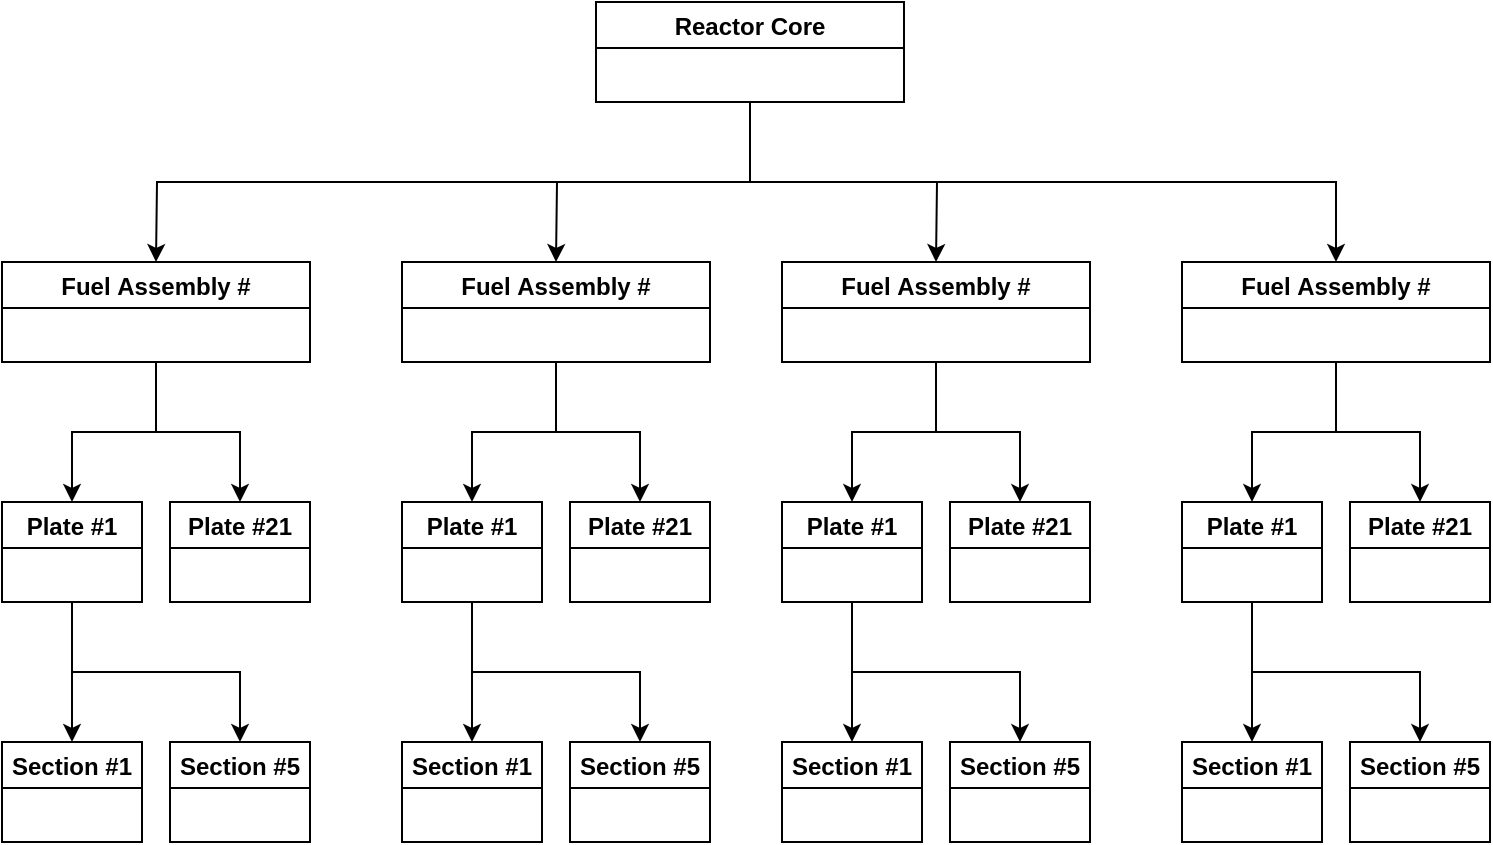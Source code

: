 <mxfile version="21.6.1" type="device">
  <diagram id="prtHgNgQTEPvFCAcTncT" name="Page-1">
    <mxGraphModel dx="1434" dy="764" grid="1" gridSize="10" guides="1" tooltips="1" connect="1" arrows="1" fold="1" page="1" pageScale="1" pageWidth="827" pageHeight="1169" math="0" shadow="0">
      <root>
        <mxCell id="0" />
        <mxCell id="1" parent="0" />
        <mxCell id="syywtueAKrJVC5J-nMk5-54" style="edgeStyle=orthogonalEdgeStyle;rounded=0;orthogonalLoop=1;jettySize=auto;html=1;exitX=0.5;exitY=1;exitDx=0;exitDy=0;entryX=0.5;entryY=0;entryDx=0;entryDy=0;" parent="1" source="syywtueAKrJVC5J-nMk5-12" edge="1">
          <mxGeometry relative="1" as="geometry">
            <mxPoint x="117" y="160" as="targetPoint" />
          </mxGeometry>
        </mxCell>
        <mxCell id="syywtueAKrJVC5J-nMk5-91" style="edgeStyle=orthogonalEdgeStyle;rounded=0;orthogonalLoop=1;jettySize=auto;html=1;exitX=0.5;exitY=1;exitDx=0;exitDy=0;entryX=0.5;entryY=0;entryDx=0;entryDy=0;" parent="1" source="syywtueAKrJVC5J-nMk5-12" edge="1">
          <mxGeometry relative="1" as="geometry">
            <mxPoint x="317" y="160" as="targetPoint" />
          </mxGeometry>
        </mxCell>
        <mxCell id="syywtueAKrJVC5J-nMk5-92" style="edgeStyle=orthogonalEdgeStyle;rounded=0;orthogonalLoop=1;jettySize=auto;html=1;exitX=0.5;exitY=1;exitDx=0;exitDy=0;entryX=0.5;entryY=0;entryDx=0;entryDy=0;" parent="1" source="syywtueAKrJVC5J-nMk5-12" edge="1">
          <mxGeometry relative="1" as="geometry">
            <mxPoint x="507" y="160" as="targetPoint" />
          </mxGeometry>
        </mxCell>
        <mxCell id="syywtueAKrJVC5J-nMk5-93" style="edgeStyle=orthogonalEdgeStyle;rounded=0;orthogonalLoop=1;jettySize=auto;html=1;exitX=0.5;exitY=1;exitDx=0;exitDy=0;entryX=0.5;entryY=0;entryDx=0;entryDy=0;" parent="1" source="syywtueAKrJVC5J-nMk5-12" target="syywtueAKrJVC5J-nMk5-84" edge="1">
          <mxGeometry relative="1" as="geometry" />
        </mxCell>
        <mxCell id="syywtueAKrJVC5J-nMk5-12" value="Reactor Core" style="swimlane;" parent="1" vertex="1">
          <mxGeometry x="337" y="30" width="154" height="50" as="geometry" />
        </mxCell>
        <mxCell id="syywtueAKrJVC5J-nMk5-82" style="edgeStyle=orthogonalEdgeStyle;rounded=0;orthogonalLoop=1;jettySize=auto;html=1;exitX=0.5;exitY=1;exitDx=0;exitDy=0;entryX=0.5;entryY=0;entryDx=0;entryDy=0;" parent="1" source="syywtueAKrJVC5J-nMk5-84" target="syywtueAKrJVC5J-nMk5-87" edge="1">
          <mxGeometry relative="1" as="geometry" />
        </mxCell>
        <mxCell id="syywtueAKrJVC5J-nMk5-83" style="edgeStyle=orthogonalEdgeStyle;rounded=0;orthogonalLoop=1;jettySize=auto;html=1;exitX=0.5;exitY=1;exitDx=0;exitDy=0;entryX=0.5;entryY=0;entryDx=0;entryDy=0;" parent="1" source="syywtueAKrJVC5J-nMk5-84" target="syywtueAKrJVC5J-nMk5-88" edge="1">
          <mxGeometry relative="1" as="geometry" />
        </mxCell>
        <mxCell id="syywtueAKrJVC5J-nMk5-84" value="Fuel Assembly #" style="swimlane;" parent="1" vertex="1">
          <mxGeometry x="630" y="160" width="154" height="50" as="geometry" />
        </mxCell>
        <mxCell id="syywtueAKrJVC5J-nMk5-85" style="edgeStyle=orthogonalEdgeStyle;rounded=0;orthogonalLoop=1;jettySize=auto;html=1;exitX=0.5;exitY=1;exitDx=0;exitDy=0;entryX=0.5;entryY=0;entryDx=0;entryDy=0;" parent="1" source="syywtueAKrJVC5J-nMk5-87" target="syywtueAKrJVC5J-nMk5-89" edge="1">
          <mxGeometry relative="1" as="geometry" />
        </mxCell>
        <mxCell id="syywtueAKrJVC5J-nMk5-86" style="edgeStyle=orthogonalEdgeStyle;rounded=0;orthogonalLoop=1;jettySize=auto;html=1;exitX=0.5;exitY=1;exitDx=0;exitDy=0;entryX=0.5;entryY=0;entryDx=0;entryDy=0;" parent="1" source="syywtueAKrJVC5J-nMk5-87" target="syywtueAKrJVC5J-nMk5-90" edge="1">
          <mxGeometry relative="1" as="geometry" />
        </mxCell>
        <mxCell id="syywtueAKrJVC5J-nMk5-87" value="Plate #1" style="swimlane;" parent="1" vertex="1">
          <mxGeometry x="630" y="280" width="70" height="50" as="geometry" />
        </mxCell>
        <mxCell id="syywtueAKrJVC5J-nMk5-88" value="Plate #21" style="swimlane;" parent="1" vertex="1">
          <mxGeometry x="714" y="280" width="70" height="50" as="geometry" />
        </mxCell>
        <mxCell id="syywtueAKrJVC5J-nMk5-89" value="Section #1" style="swimlane;" parent="1" vertex="1">
          <mxGeometry x="630" y="400" width="70" height="50" as="geometry" />
        </mxCell>
        <mxCell id="syywtueAKrJVC5J-nMk5-90" value="Section #5" style="swimlane;" parent="1" vertex="1">
          <mxGeometry x="714" y="400" width="70" height="50" as="geometry" />
        </mxCell>
        <mxCell id="ALNtkt206JN49C4pUcW7-46" style="edgeStyle=orthogonalEdgeStyle;rounded=0;orthogonalLoop=1;jettySize=auto;html=1;exitX=0.5;exitY=1;exitDx=0;exitDy=0;entryX=0.5;entryY=0;entryDx=0;entryDy=0;" edge="1" parent="1" source="ALNtkt206JN49C4pUcW7-48" target="ALNtkt206JN49C4pUcW7-51">
          <mxGeometry relative="1" as="geometry" />
        </mxCell>
        <mxCell id="ALNtkt206JN49C4pUcW7-47" style="edgeStyle=orthogonalEdgeStyle;rounded=0;orthogonalLoop=1;jettySize=auto;html=1;exitX=0.5;exitY=1;exitDx=0;exitDy=0;entryX=0.5;entryY=0;entryDx=0;entryDy=0;" edge="1" parent="1" source="ALNtkt206JN49C4pUcW7-48" target="ALNtkt206JN49C4pUcW7-52">
          <mxGeometry relative="1" as="geometry" />
        </mxCell>
        <mxCell id="ALNtkt206JN49C4pUcW7-48" value="Fuel Assembly #" style="swimlane;" vertex="1" parent="1">
          <mxGeometry x="430" y="160" width="154" height="50" as="geometry" />
        </mxCell>
        <mxCell id="ALNtkt206JN49C4pUcW7-49" style="edgeStyle=orthogonalEdgeStyle;rounded=0;orthogonalLoop=1;jettySize=auto;html=1;exitX=0.5;exitY=1;exitDx=0;exitDy=0;entryX=0.5;entryY=0;entryDx=0;entryDy=0;" edge="1" parent="1" source="ALNtkt206JN49C4pUcW7-51" target="ALNtkt206JN49C4pUcW7-53">
          <mxGeometry relative="1" as="geometry" />
        </mxCell>
        <mxCell id="ALNtkt206JN49C4pUcW7-50" style="edgeStyle=orthogonalEdgeStyle;rounded=0;orthogonalLoop=1;jettySize=auto;html=1;exitX=0.5;exitY=1;exitDx=0;exitDy=0;entryX=0.5;entryY=0;entryDx=0;entryDy=0;" edge="1" parent="1" source="ALNtkt206JN49C4pUcW7-51" target="ALNtkt206JN49C4pUcW7-54">
          <mxGeometry relative="1" as="geometry" />
        </mxCell>
        <mxCell id="ALNtkt206JN49C4pUcW7-51" value="Plate #1" style="swimlane;" vertex="1" parent="1">
          <mxGeometry x="430" y="280" width="70" height="50" as="geometry" />
        </mxCell>
        <mxCell id="ALNtkt206JN49C4pUcW7-52" value="Plate #21" style="swimlane;" vertex="1" parent="1">
          <mxGeometry x="514" y="280" width="70" height="50" as="geometry" />
        </mxCell>
        <mxCell id="ALNtkt206JN49C4pUcW7-53" value="Section #1" style="swimlane;" vertex="1" parent="1">
          <mxGeometry x="430" y="400" width="70" height="50" as="geometry" />
        </mxCell>
        <mxCell id="ALNtkt206JN49C4pUcW7-54" value="Section #5" style="swimlane;" vertex="1" parent="1">
          <mxGeometry x="514" y="400" width="70" height="50" as="geometry" />
        </mxCell>
        <mxCell id="ALNtkt206JN49C4pUcW7-65" style="edgeStyle=orthogonalEdgeStyle;rounded=0;orthogonalLoop=1;jettySize=auto;html=1;exitX=0.5;exitY=1;exitDx=0;exitDy=0;entryX=0.5;entryY=0;entryDx=0;entryDy=0;" edge="1" parent="1" source="ALNtkt206JN49C4pUcW7-67" target="ALNtkt206JN49C4pUcW7-70">
          <mxGeometry relative="1" as="geometry" />
        </mxCell>
        <mxCell id="ALNtkt206JN49C4pUcW7-66" style="edgeStyle=orthogonalEdgeStyle;rounded=0;orthogonalLoop=1;jettySize=auto;html=1;exitX=0.5;exitY=1;exitDx=0;exitDy=0;entryX=0.5;entryY=0;entryDx=0;entryDy=0;" edge="1" parent="1" source="ALNtkt206JN49C4pUcW7-67" target="ALNtkt206JN49C4pUcW7-71">
          <mxGeometry relative="1" as="geometry" />
        </mxCell>
        <mxCell id="ALNtkt206JN49C4pUcW7-67" value="Fuel Assembly #" style="swimlane;" vertex="1" parent="1">
          <mxGeometry x="240" y="160" width="154" height="50" as="geometry" />
        </mxCell>
        <mxCell id="ALNtkt206JN49C4pUcW7-68" style="edgeStyle=orthogonalEdgeStyle;rounded=0;orthogonalLoop=1;jettySize=auto;html=1;exitX=0.5;exitY=1;exitDx=0;exitDy=0;entryX=0.5;entryY=0;entryDx=0;entryDy=0;" edge="1" parent="1" source="ALNtkt206JN49C4pUcW7-70" target="ALNtkt206JN49C4pUcW7-72">
          <mxGeometry relative="1" as="geometry" />
        </mxCell>
        <mxCell id="ALNtkt206JN49C4pUcW7-69" style="edgeStyle=orthogonalEdgeStyle;rounded=0;orthogonalLoop=1;jettySize=auto;html=1;exitX=0.5;exitY=1;exitDx=0;exitDy=0;entryX=0.5;entryY=0;entryDx=0;entryDy=0;" edge="1" parent="1" source="ALNtkt206JN49C4pUcW7-70" target="ALNtkt206JN49C4pUcW7-73">
          <mxGeometry relative="1" as="geometry" />
        </mxCell>
        <mxCell id="ALNtkt206JN49C4pUcW7-70" value="Plate #1" style="swimlane;" vertex="1" parent="1">
          <mxGeometry x="240" y="280" width="70" height="50" as="geometry" />
        </mxCell>
        <mxCell id="ALNtkt206JN49C4pUcW7-71" value="Plate #21" style="swimlane;" vertex="1" parent="1">
          <mxGeometry x="324" y="280" width="70" height="50" as="geometry" />
        </mxCell>
        <mxCell id="ALNtkt206JN49C4pUcW7-72" value="Section #1" style="swimlane;" vertex="1" parent="1">
          <mxGeometry x="240" y="400" width="70" height="50" as="geometry" />
        </mxCell>
        <mxCell id="ALNtkt206JN49C4pUcW7-73" value="Section #5" style="swimlane;" vertex="1" parent="1">
          <mxGeometry x="324" y="400" width="70" height="50" as="geometry" />
        </mxCell>
        <mxCell id="ALNtkt206JN49C4pUcW7-74" style="edgeStyle=orthogonalEdgeStyle;rounded=0;orthogonalLoop=1;jettySize=auto;html=1;exitX=0.5;exitY=1;exitDx=0;exitDy=0;entryX=0.5;entryY=0;entryDx=0;entryDy=0;" edge="1" parent="1" source="ALNtkt206JN49C4pUcW7-76" target="ALNtkt206JN49C4pUcW7-79">
          <mxGeometry relative="1" as="geometry" />
        </mxCell>
        <mxCell id="ALNtkt206JN49C4pUcW7-75" style="edgeStyle=orthogonalEdgeStyle;rounded=0;orthogonalLoop=1;jettySize=auto;html=1;exitX=0.5;exitY=1;exitDx=0;exitDy=0;entryX=0.5;entryY=0;entryDx=0;entryDy=0;" edge="1" parent="1" source="ALNtkt206JN49C4pUcW7-76" target="ALNtkt206JN49C4pUcW7-80">
          <mxGeometry relative="1" as="geometry" />
        </mxCell>
        <mxCell id="ALNtkt206JN49C4pUcW7-76" value="Fuel Assembly #" style="swimlane;" vertex="1" parent="1">
          <mxGeometry x="40" y="160" width="154" height="50" as="geometry" />
        </mxCell>
        <mxCell id="ALNtkt206JN49C4pUcW7-77" style="edgeStyle=orthogonalEdgeStyle;rounded=0;orthogonalLoop=1;jettySize=auto;html=1;exitX=0.5;exitY=1;exitDx=0;exitDy=0;entryX=0.5;entryY=0;entryDx=0;entryDy=0;" edge="1" parent="1" source="ALNtkt206JN49C4pUcW7-79" target="ALNtkt206JN49C4pUcW7-81">
          <mxGeometry relative="1" as="geometry" />
        </mxCell>
        <mxCell id="ALNtkt206JN49C4pUcW7-78" style="edgeStyle=orthogonalEdgeStyle;rounded=0;orthogonalLoop=1;jettySize=auto;html=1;exitX=0.5;exitY=1;exitDx=0;exitDy=0;entryX=0.5;entryY=0;entryDx=0;entryDy=0;" edge="1" parent="1" source="ALNtkt206JN49C4pUcW7-79" target="ALNtkt206JN49C4pUcW7-82">
          <mxGeometry relative="1" as="geometry" />
        </mxCell>
        <mxCell id="ALNtkt206JN49C4pUcW7-79" value="Plate #1" style="swimlane;" vertex="1" parent="1">
          <mxGeometry x="40" y="280" width="70" height="50" as="geometry" />
        </mxCell>
        <mxCell id="ALNtkt206JN49C4pUcW7-80" value="Plate #21" style="swimlane;" vertex="1" parent="1">
          <mxGeometry x="124" y="280" width="70" height="50" as="geometry" />
        </mxCell>
        <mxCell id="ALNtkt206JN49C4pUcW7-81" value="Section #1" style="swimlane;" vertex="1" parent="1">
          <mxGeometry x="40" y="400" width="70" height="50" as="geometry" />
        </mxCell>
        <mxCell id="ALNtkt206JN49C4pUcW7-82" value="Section #5" style="swimlane;" vertex="1" parent="1">
          <mxGeometry x="124" y="400" width="70" height="50" as="geometry" />
        </mxCell>
      </root>
    </mxGraphModel>
  </diagram>
</mxfile>
